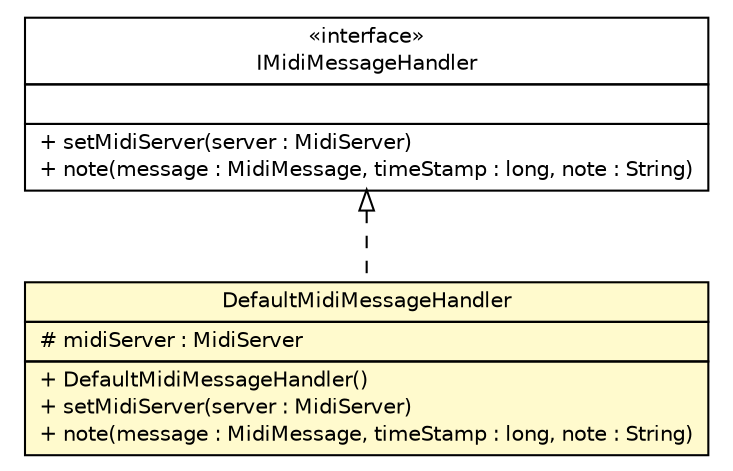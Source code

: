 #!/usr/local/bin/dot
#
# Class diagram 
# Generated by UMLGraph version R5_6 (http://www.umlgraph.org/)
#

digraph G {
	edge [fontname="Helvetica",fontsize=10,labelfontname="Helvetica",labelfontsize=10];
	node [fontname="Helvetica",fontsize=10,shape=plaintext];
	nodesep=0.25;
	ranksep=0.5;
	// com.xley.lfosc.midi.IMidiMessageHandler
	c782 [label=<<table title="com.xley.lfosc.midi.IMidiMessageHandler" border="0" cellborder="1" cellspacing="0" cellpadding="2" port="p" href="../IMidiMessageHandler.html">
		<tr><td><table border="0" cellspacing="0" cellpadding="1">
<tr><td align="center" balign="center"> &#171;interface&#187; </td></tr>
<tr><td align="center" balign="center"> IMidiMessageHandler </td></tr>
		</table></td></tr>
		<tr><td><table border="0" cellspacing="0" cellpadding="1">
<tr><td align="left" balign="left">  </td></tr>
		</table></td></tr>
		<tr><td><table border="0" cellspacing="0" cellpadding="1">
<tr><td align="left" balign="left"> + setMidiServer(server : MidiServer) </td></tr>
<tr><td align="left" balign="left"> + note(message : MidiMessage, timeStamp : long, note : String) </td></tr>
		</table></td></tr>
		</table>>, URL="../IMidiMessageHandler.html", fontname="Helvetica", fontcolor="black", fontsize=10.0];
	// com.xley.lfosc.midi.impl.DefaultMidiMessageHandler
	c787 [label=<<table title="com.xley.lfosc.midi.impl.DefaultMidiMessageHandler" border="0" cellborder="1" cellspacing="0" cellpadding="2" port="p" bgcolor="lemonChiffon" href="./DefaultMidiMessageHandler.html">
		<tr><td><table border="0" cellspacing="0" cellpadding="1">
<tr><td align="center" balign="center"> DefaultMidiMessageHandler </td></tr>
		</table></td></tr>
		<tr><td><table border="0" cellspacing="0" cellpadding="1">
<tr><td align="left" balign="left"> # midiServer : MidiServer </td></tr>
		</table></td></tr>
		<tr><td><table border="0" cellspacing="0" cellpadding="1">
<tr><td align="left" balign="left"> + DefaultMidiMessageHandler() </td></tr>
<tr><td align="left" balign="left"> + setMidiServer(server : MidiServer) </td></tr>
<tr><td align="left" balign="left"> + note(message : MidiMessage, timeStamp : long, note : String) </td></tr>
		</table></td></tr>
		</table>>, URL="./DefaultMidiMessageHandler.html", fontname="Helvetica", fontcolor="black", fontsize=10.0];
	//com.xley.lfosc.midi.impl.DefaultMidiMessageHandler implements com.xley.lfosc.midi.IMidiMessageHandler
	c782:p -> c787:p [dir=back,arrowtail=empty,style=dashed];
}

